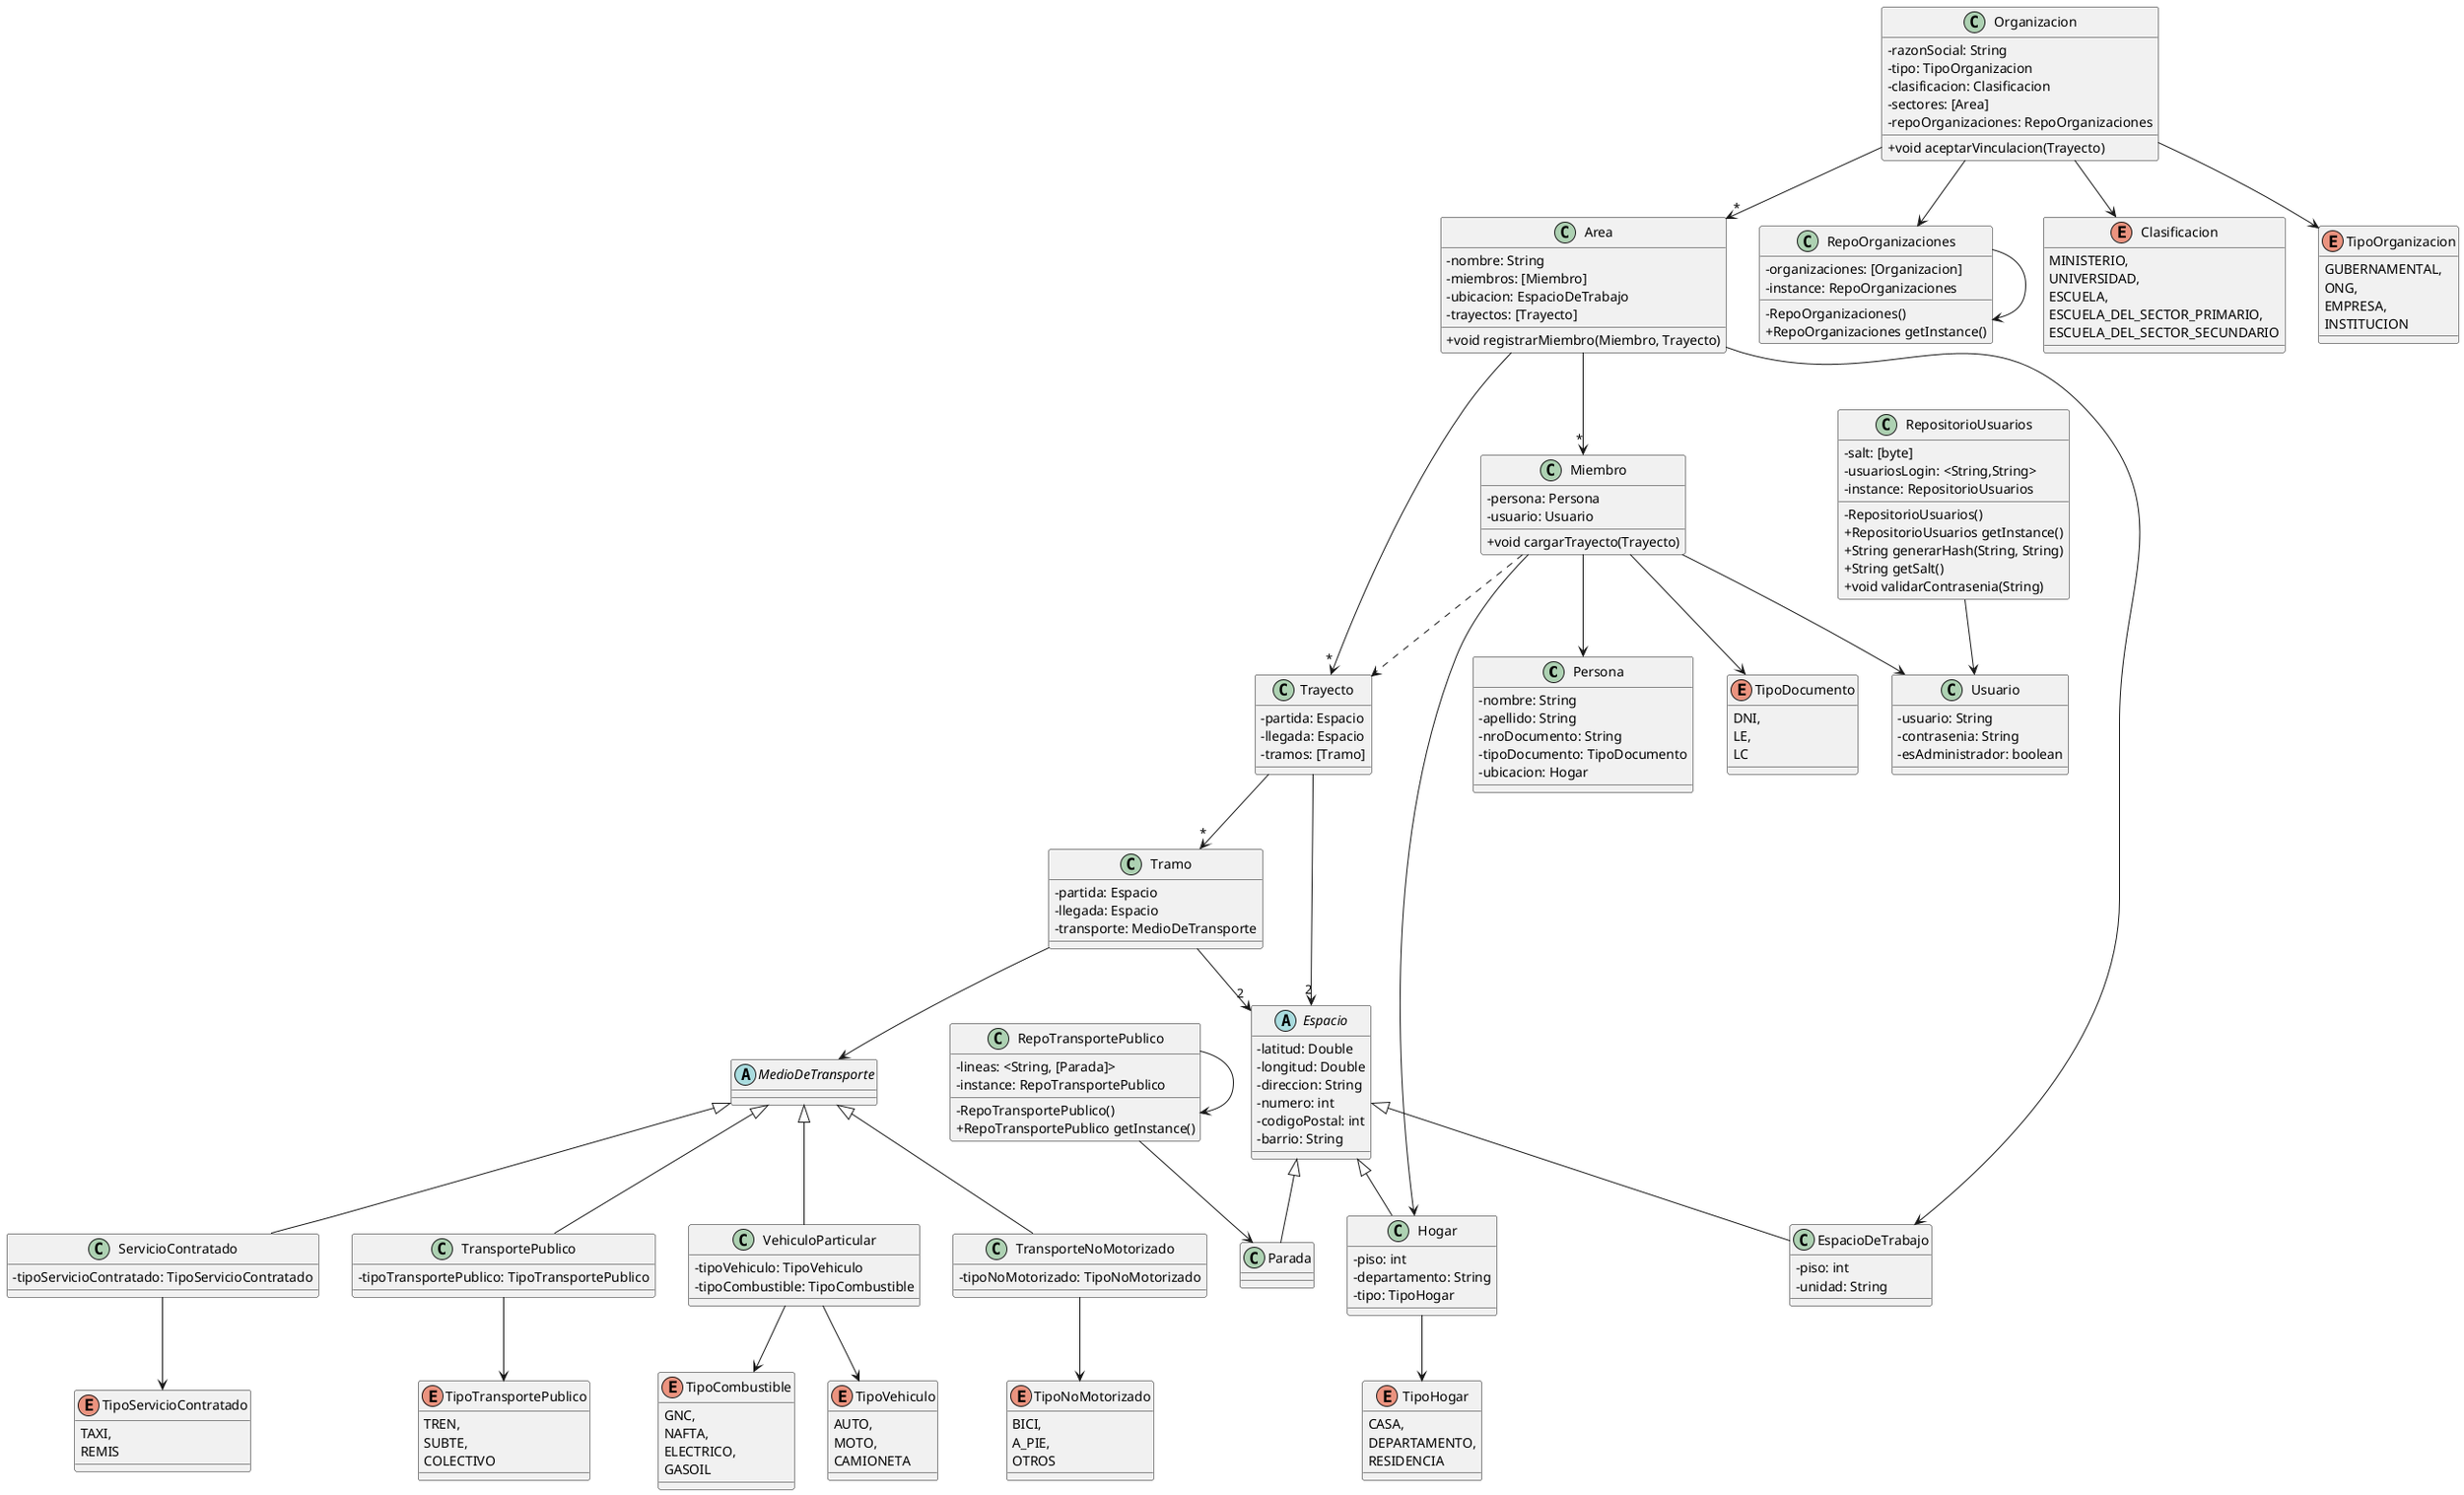 @startuml
skinparam classAttributeIconSize 0

class Persona {
-nombre: String
-apellido: String
-nroDocumento: String
-tipoDocumento: TipoDocumento
-ubicacion: Hogar
}

class Organizacion {
-razonSocial: String
-tipo: TipoOrganizacion
-clasificacion: Clasificacion
-sectores: [Area]
-repoOrganizaciones: RepoOrganizaciones

+void aceptarVinculacion(Trayecto)
}

class Miembro {
- persona: Persona
- usuario: Usuario

+ void cargarTrayecto(Trayecto)

}

class RepoOrganizaciones {
-organizaciones: [Organizacion]
-instance: RepoOrganizaciones

-RepoOrganizaciones()
+RepoOrganizaciones getInstance()
}

class Trayecto {
-partida: Espacio
-llegada: Espacio
-tramos: [Tramo]
}

class Area {
-nombre: String
-miembros: [Miembro]
-ubicacion: EspacioDeTrabajo
-trayectos: [Trayecto]

+void registrarMiembro(Miembro, Trayecto)
}

enum TipoDocumento {
DNI,
LE,
LC
}

enum Clasificacion {
MINISTERIO,
UNIVERSIDAD,
ESCUELA,
ESCUELA_DEL_SECTOR_PRIMARIO,
ESCUELA_DEL_SECTOR_SECUNDARIO
}

enum TipoOrganizacion {
GUBERNAMENTAL,
ONG,
EMPRESA,
INSTITUCION
}

abstract class MedioDeTransporte {

}

class Tramo {
-partida: Espacio
-llegada: Espacio
-transporte: MedioDeTransporte
}

class VehiculoParticular extends MedioDeTransporte {
-tipoVehiculo: TipoVehiculo
-tipoCombustible: TipoCombustible
}

enum TipoCombustible {
GNC,
NAFTA,
ELECTRICO,
GASOIL
}

enum TipoVehiculo {
AUTO,
MOTO,
CAMIONETA
}

class TransporteNoMotorizado extends MedioDeTransporte {
-tipoNoMotorizado: TipoNoMotorizado
}

enum TipoNoMotorizado {
BICI,
A_PIE,
OTROS
}

class ServicioContratado extends MedioDeTransporte {
-tipoServicioContratado: TipoServicioContratado
}

enum TipoServicioContratado {
TAXI,
REMIS
}

class TransportePublico extends MedioDeTransporte {
-tipoTransportePublico: TipoTransportePublico
}

enum TipoTransportePublico {
TREN,
SUBTE,
COLECTIVO
}

abstract class Espacio {
-latitud: Double
-longitud: Double
-direccion: String
-numero: int
-codigoPostal: int
-barrio: String
}

class Hogar extends Espacio {
-piso: int
-departamento: String
-tipo: TipoHogar
}

class Parada extends Espacio {

}

class RepoTransportePublico {
-lineas: <String, [Parada]>
-instance: RepoTransportePublico

-RepoTransportePublico()
+RepoTransportePublico getInstance()
}

class EspacioDeTrabajo extends Espacio {
-piso: int
-unidad: String
}

enum TipoHogar {
CASA,
DEPARTAMENTO,
RESIDENCIA
}

class Usuario {
-usuario: String
-contrasenia: String
-esAdministrador: boolean
}

class RepositorioUsuarios {
-salt: [byte]
-usuariosLogin: <String,String>
- instance: RepositorioUsuarios

-RepositorioUsuarios()
+RepositorioUsuarios getInstance()
+String generarHash(String, String)
+String getSalt()
+void validarContrasenia(String)
}

Miembro --> TipoDocumento
Miembro --> Hogar
Miembro --> Usuario
Miembro ..> Trayecto

Area --> EspacioDeTrabajo
Area --> "*" Miembro
Area --> "*" Trayecto

RepoOrganizaciones --> RepoOrganizaciones

Organizacion --> "*" Area
Organizacion --> TipoOrganizacion
Organizacion --> Clasificacion
Organizacion --> RepoOrganizaciones

Trayecto --> "2" Espacio
Trayecto --> "*" Tramo

Tramo --> "2" Espacio
Tramo --> MedioDeTransporte

Hogar --> TipoHogar

VehiculoParticular --> TipoVehiculo
VehiculoParticular --> TipoCombustible

ServicioContratado --> TipoServicioContratado

TransportePublico --> TipoTransportePublico

TransporteNoMotorizado --> TipoNoMotorizado

RepositorioUsuarios --> Usuario

RepoTransportePublico --> Parada
RepoTransportePublico --> RepoTransportePublico

Miembro --> Persona

@enduml